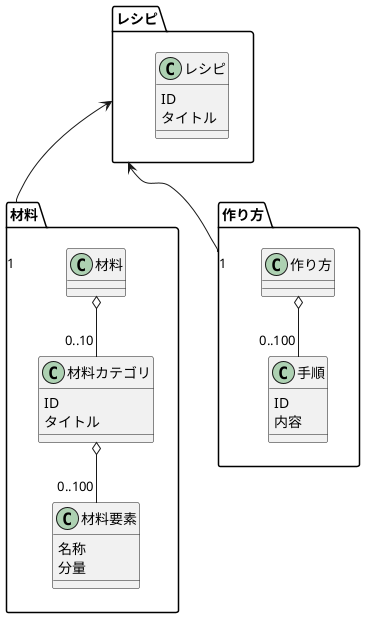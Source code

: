 @startuml

package レシピ {
    class レシピ {
        ID
        タイトル
    }
}

package 材料 {
    class 材料 {
    }

    class 材料カテゴリ {
        ID
        タイトル
    }

    class 材料要素 {
        名称
        分量
    }

    材料 o-- "0..10" 材料カテゴリ
    材料カテゴリ o--"0..100" 材料要素
}

package 作り方 {
    class 作り方 {
    }

    class 手順 {
        ID
        内容
    }

    作り方 o-- "0..100" 手順
}

レシピ <-- "1" 材料
レシピ <-- "1" 作り方

@enduml
